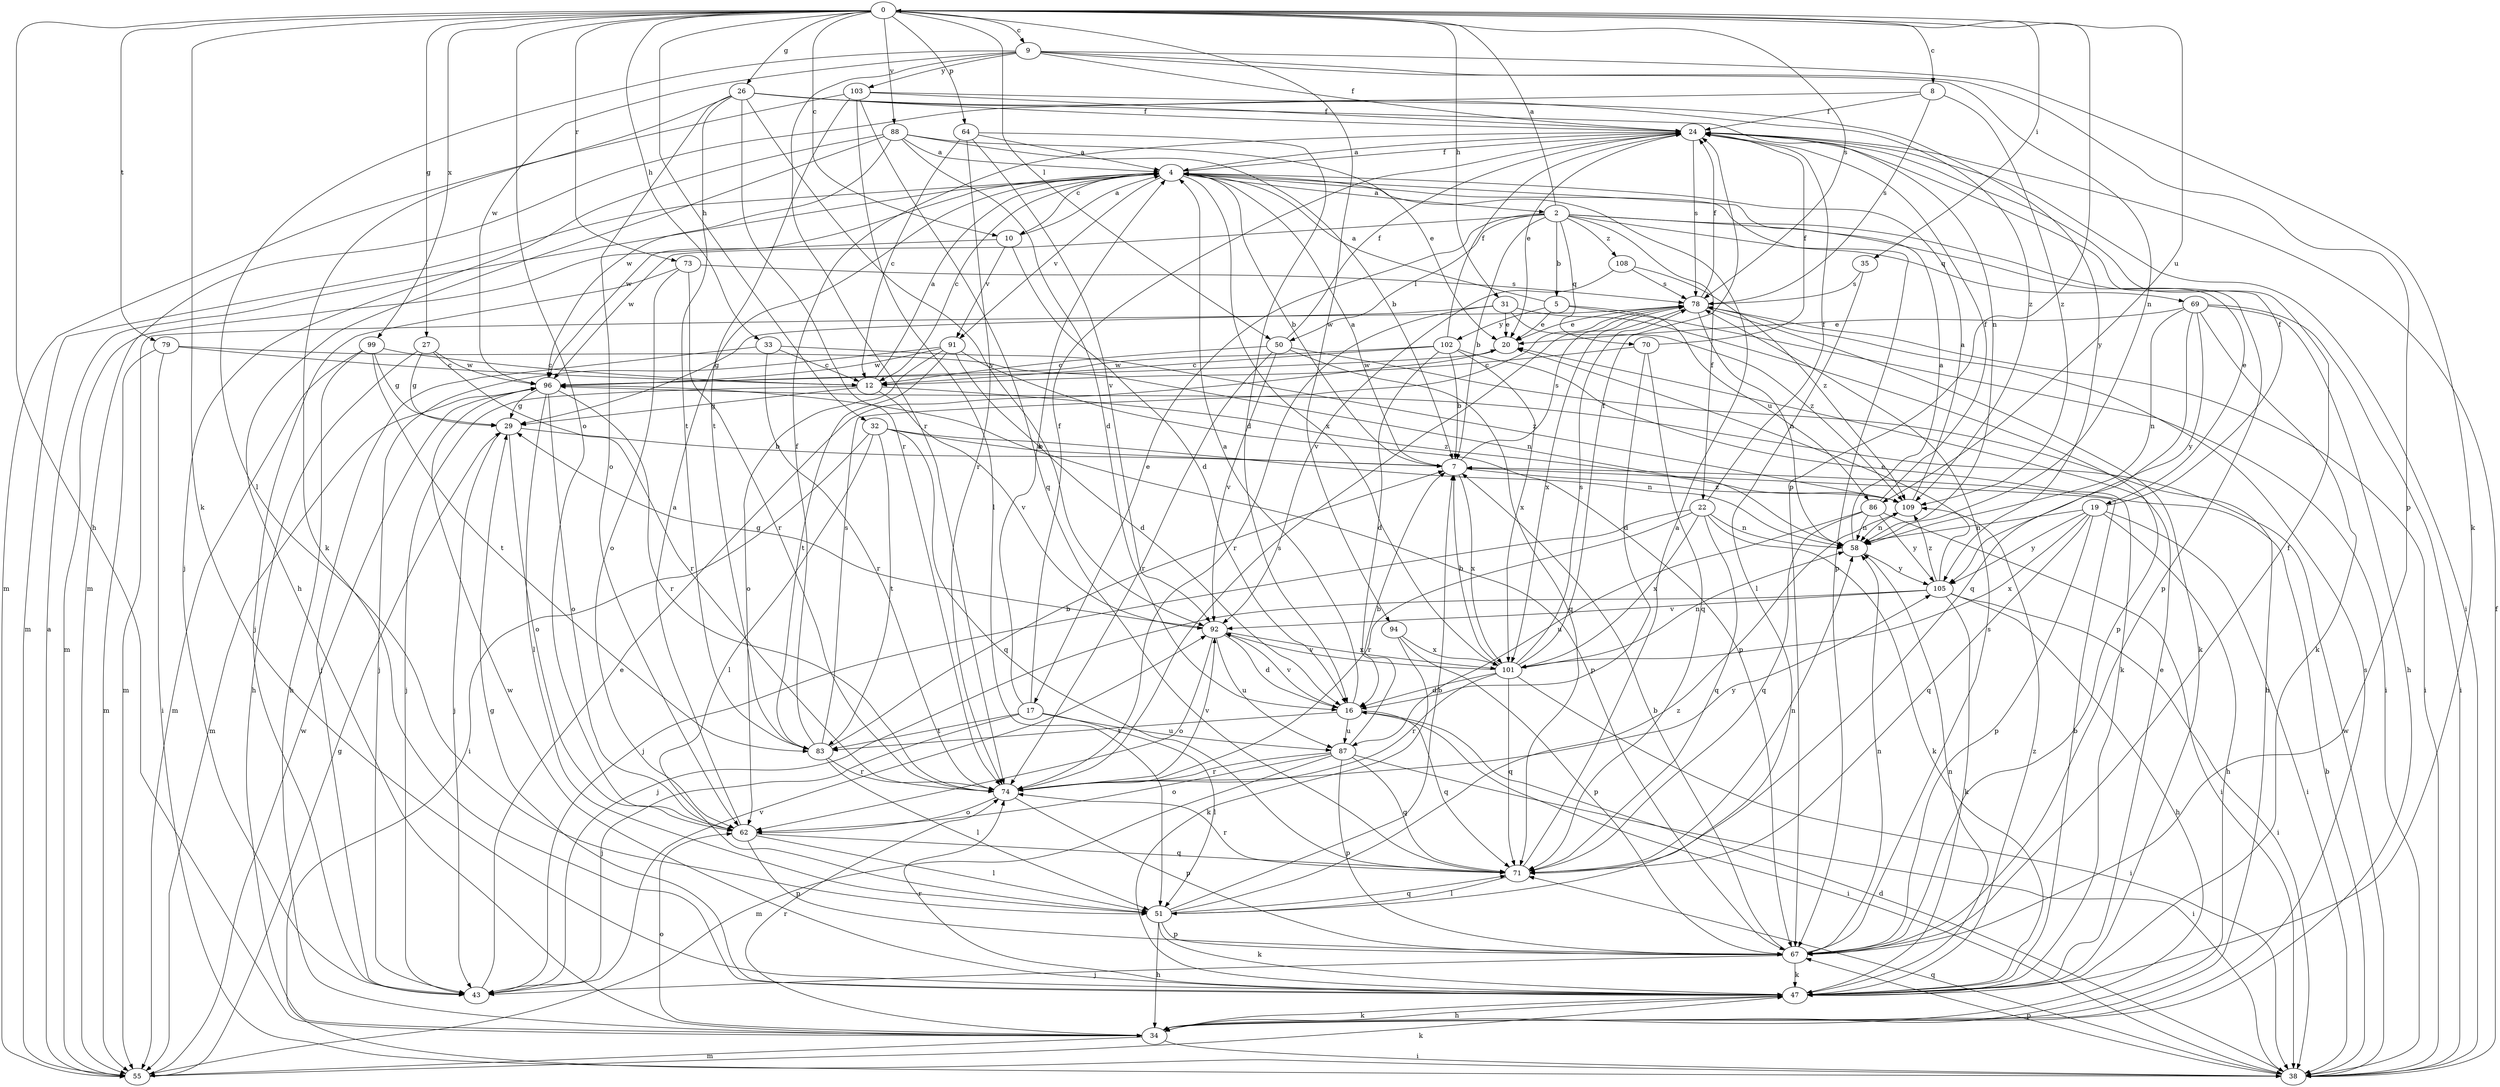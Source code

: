 strict digraph  {
0;
2;
4;
5;
7;
8;
9;
10;
12;
16;
17;
19;
20;
22;
24;
26;
27;
29;
31;
32;
33;
34;
35;
38;
43;
47;
50;
51;
55;
58;
62;
64;
67;
69;
70;
71;
73;
74;
78;
79;
83;
86;
87;
88;
91;
92;
94;
96;
99;
101;
102;
103;
105;
108;
109;
0 -> 8  [label=c];
0 -> 9  [label=c];
0 -> 10  [label=c];
0 -> 26  [label=g];
0 -> 27  [label=g];
0 -> 31  [label=h];
0 -> 32  [label=h];
0 -> 33  [label=h];
0 -> 34  [label=h];
0 -> 35  [label=i];
0 -> 47  [label=k];
0 -> 50  [label=l];
0 -> 62  [label=o];
0 -> 64  [label=p];
0 -> 67  [label=p];
0 -> 73  [label=r];
0 -> 78  [label=s];
0 -> 79  [label=t];
0 -> 86  [label=u];
0 -> 88  [label=v];
0 -> 94  [label=w];
0 -> 99  [label=x];
2 -> 0  [label=a];
2 -> 5  [label=b];
2 -> 7  [label=b];
2 -> 17  [label=e];
2 -> 19  [label=e];
2 -> 22  [label=f];
2 -> 50  [label=l];
2 -> 67  [label=p];
2 -> 69  [label=q];
2 -> 70  [label=q];
2 -> 96  [label=w];
2 -> 108  [label=z];
4 -> 2  [label=a];
4 -> 7  [label=b];
4 -> 10  [label=c];
4 -> 12  [label=c];
4 -> 24  [label=f];
4 -> 55  [label=m];
4 -> 67  [label=p];
4 -> 91  [label=v];
4 -> 96  [label=w];
4 -> 101  [label=x];
5 -> 4  [label=a];
5 -> 20  [label=e];
5 -> 38  [label=i];
5 -> 86  [label=u];
5 -> 102  [label=y];
7 -> 4  [label=a];
7 -> 78  [label=s];
7 -> 101  [label=x];
7 -> 109  [label=z];
8 -> 24  [label=f];
8 -> 55  [label=m];
8 -> 78  [label=s];
8 -> 109  [label=z];
9 -> 24  [label=f];
9 -> 47  [label=k];
9 -> 51  [label=l];
9 -> 58  [label=n];
9 -> 67  [label=p];
9 -> 74  [label=r];
9 -> 96  [label=w];
9 -> 103  [label=y];
10 -> 4  [label=a];
10 -> 16  [label=d];
10 -> 55  [label=m];
10 -> 91  [label=v];
12 -> 4  [label=a];
12 -> 29  [label=g];
12 -> 43  [label=j];
12 -> 92  [label=v];
12 -> 109  [label=z];
16 -> 4  [label=a];
16 -> 38  [label=i];
16 -> 71  [label=q];
16 -> 83  [label=t];
16 -> 87  [label=u];
16 -> 92  [label=v];
17 -> 4  [label=a];
17 -> 24  [label=f];
17 -> 43  [label=j];
17 -> 51  [label=l];
17 -> 83  [label=t];
17 -> 87  [label=u];
19 -> 24  [label=f];
19 -> 34  [label=h];
19 -> 38  [label=i];
19 -> 58  [label=n];
19 -> 67  [label=p];
19 -> 71  [label=q];
19 -> 101  [label=x];
19 -> 105  [label=y];
20 -> 96  [label=w];
22 -> 24  [label=f];
22 -> 43  [label=j];
22 -> 47  [label=k];
22 -> 58  [label=n];
22 -> 71  [label=q];
22 -> 74  [label=r];
22 -> 101  [label=x];
24 -> 4  [label=a];
24 -> 20  [label=e];
24 -> 38  [label=i];
24 -> 78  [label=s];
26 -> 24  [label=f];
26 -> 47  [label=k];
26 -> 58  [label=n];
26 -> 62  [label=o];
26 -> 74  [label=r];
26 -> 83  [label=t];
26 -> 92  [label=v];
26 -> 109  [label=z];
27 -> 29  [label=g];
27 -> 34  [label=h];
27 -> 74  [label=r];
27 -> 96  [label=w];
29 -> 7  [label=b];
29 -> 43  [label=j];
29 -> 62  [label=o];
31 -> 20  [label=e];
31 -> 29  [label=g];
31 -> 67  [label=p];
31 -> 74  [label=r];
31 -> 109  [label=z];
32 -> 7  [label=b];
32 -> 38  [label=i];
32 -> 51  [label=l];
32 -> 58  [label=n];
32 -> 71  [label=q];
32 -> 83  [label=t];
33 -> 12  [label=c];
33 -> 43  [label=j];
33 -> 74  [label=r];
33 -> 109  [label=z];
34 -> 38  [label=i];
34 -> 47  [label=k];
34 -> 55  [label=m];
34 -> 62  [label=o];
34 -> 74  [label=r];
34 -> 78  [label=s];
35 -> 51  [label=l];
35 -> 78  [label=s];
38 -> 7  [label=b];
38 -> 16  [label=d];
38 -> 24  [label=f];
38 -> 67  [label=p];
38 -> 71  [label=q];
38 -> 96  [label=w];
43 -> 20  [label=e];
43 -> 92  [label=v];
47 -> 7  [label=b];
47 -> 20  [label=e];
47 -> 29  [label=g];
47 -> 34  [label=h];
47 -> 58  [label=n];
47 -> 74  [label=r];
47 -> 96  [label=w];
47 -> 109  [label=z];
50 -> 12  [label=c];
50 -> 24  [label=f];
50 -> 34  [label=h];
50 -> 71  [label=q];
50 -> 74  [label=r];
50 -> 92  [label=v];
51 -> 7  [label=b];
51 -> 34  [label=h];
51 -> 47  [label=k];
51 -> 67  [label=p];
51 -> 71  [label=q];
51 -> 109  [label=z];
55 -> 4  [label=a];
55 -> 29  [label=g];
55 -> 47  [label=k];
55 -> 96  [label=w];
58 -> 4  [label=a];
58 -> 105  [label=y];
62 -> 4  [label=a];
62 -> 51  [label=l];
62 -> 67  [label=p];
62 -> 71  [label=q];
64 -> 4  [label=a];
64 -> 12  [label=c];
64 -> 16  [label=d];
64 -> 74  [label=r];
64 -> 92  [label=v];
67 -> 7  [label=b];
67 -> 24  [label=f];
67 -> 43  [label=j];
67 -> 47  [label=k];
67 -> 58  [label=n];
67 -> 78  [label=s];
69 -> 20  [label=e];
69 -> 34  [label=h];
69 -> 38  [label=i];
69 -> 47  [label=k];
69 -> 58  [label=n];
69 -> 71  [label=q];
69 -> 105  [label=y];
70 -> 12  [label=c];
70 -> 16  [label=d];
70 -> 24  [label=f];
70 -> 71  [label=q];
71 -> 4  [label=a];
71 -> 51  [label=l];
71 -> 58  [label=n];
71 -> 74  [label=r];
73 -> 43  [label=j];
73 -> 62  [label=o];
73 -> 74  [label=r];
73 -> 78  [label=s];
74 -> 62  [label=o];
74 -> 67  [label=p];
74 -> 78  [label=s];
74 -> 92  [label=v];
74 -> 105  [label=y];
78 -> 20  [label=e];
78 -> 24  [label=f];
78 -> 38  [label=i];
78 -> 47  [label=k];
78 -> 55  [label=m];
78 -> 58  [label=n];
78 -> 101  [label=x];
79 -> 12  [label=c];
79 -> 38  [label=i];
79 -> 55  [label=m];
79 -> 58  [label=n];
83 -> 7  [label=b];
83 -> 24  [label=f];
83 -> 51  [label=l];
83 -> 74  [label=r];
83 -> 78  [label=s];
86 -> 24  [label=f];
86 -> 38  [label=i];
86 -> 58  [label=n];
86 -> 71  [label=q];
86 -> 87  [label=u];
86 -> 105  [label=y];
87 -> 7  [label=b];
87 -> 38  [label=i];
87 -> 55  [label=m];
87 -> 62  [label=o];
87 -> 67  [label=p];
87 -> 71  [label=q];
87 -> 74  [label=r];
88 -> 4  [label=a];
88 -> 7  [label=b];
88 -> 16  [label=d];
88 -> 20  [label=e];
88 -> 34  [label=h];
88 -> 43  [label=j];
88 -> 96  [label=w];
91 -> 16  [label=d];
91 -> 43  [label=j];
91 -> 62  [label=o];
91 -> 67  [label=p];
91 -> 83  [label=t];
91 -> 96  [label=w];
92 -> 16  [label=d];
92 -> 29  [label=g];
92 -> 62  [label=o];
92 -> 87  [label=u];
92 -> 101  [label=x];
94 -> 47  [label=k];
94 -> 67  [label=p];
94 -> 101  [label=x];
96 -> 29  [label=g];
96 -> 51  [label=l];
96 -> 55  [label=m];
96 -> 62  [label=o];
96 -> 67  [label=p];
96 -> 74  [label=r];
99 -> 12  [label=c];
99 -> 29  [label=g];
99 -> 34  [label=h];
99 -> 55  [label=m];
99 -> 83  [label=t];
101 -> 7  [label=b];
101 -> 16  [label=d];
101 -> 24  [label=f];
101 -> 38  [label=i];
101 -> 58  [label=n];
101 -> 71  [label=q];
101 -> 74  [label=r];
101 -> 78  [label=s];
101 -> 92  [label=v];
102 -> 7  [label=b];
102 -> 12  [label=c];
102 -> 16  [label=d];
102 -> 24  [label=f];
102 -> 47  [label=k];
102 -> 96  [label=w];
102 -> 101  [label=x];
103 -> 24  [label=f];
103 -> 51  [label=l];
103 -> 55  [label=m];
103 -> 71  [label=q];
103 -> 83  [label=t];
103 -> 105  [label=y];
105 -> 20  [label=e];
105 -> 34  [label=h];
105 -> 38  [label=i];
105 -> 43  [label=j];
105 -> 47  [label=k];
105 -> 92  [label=v];
105 -> 109  [label=z];
108 -> 78  [label=s];
108 -> 92  [label=v];
108 -> 109  [label=z];
109 -> 4  [label=a];
109 -> 58  [label=n];
}
